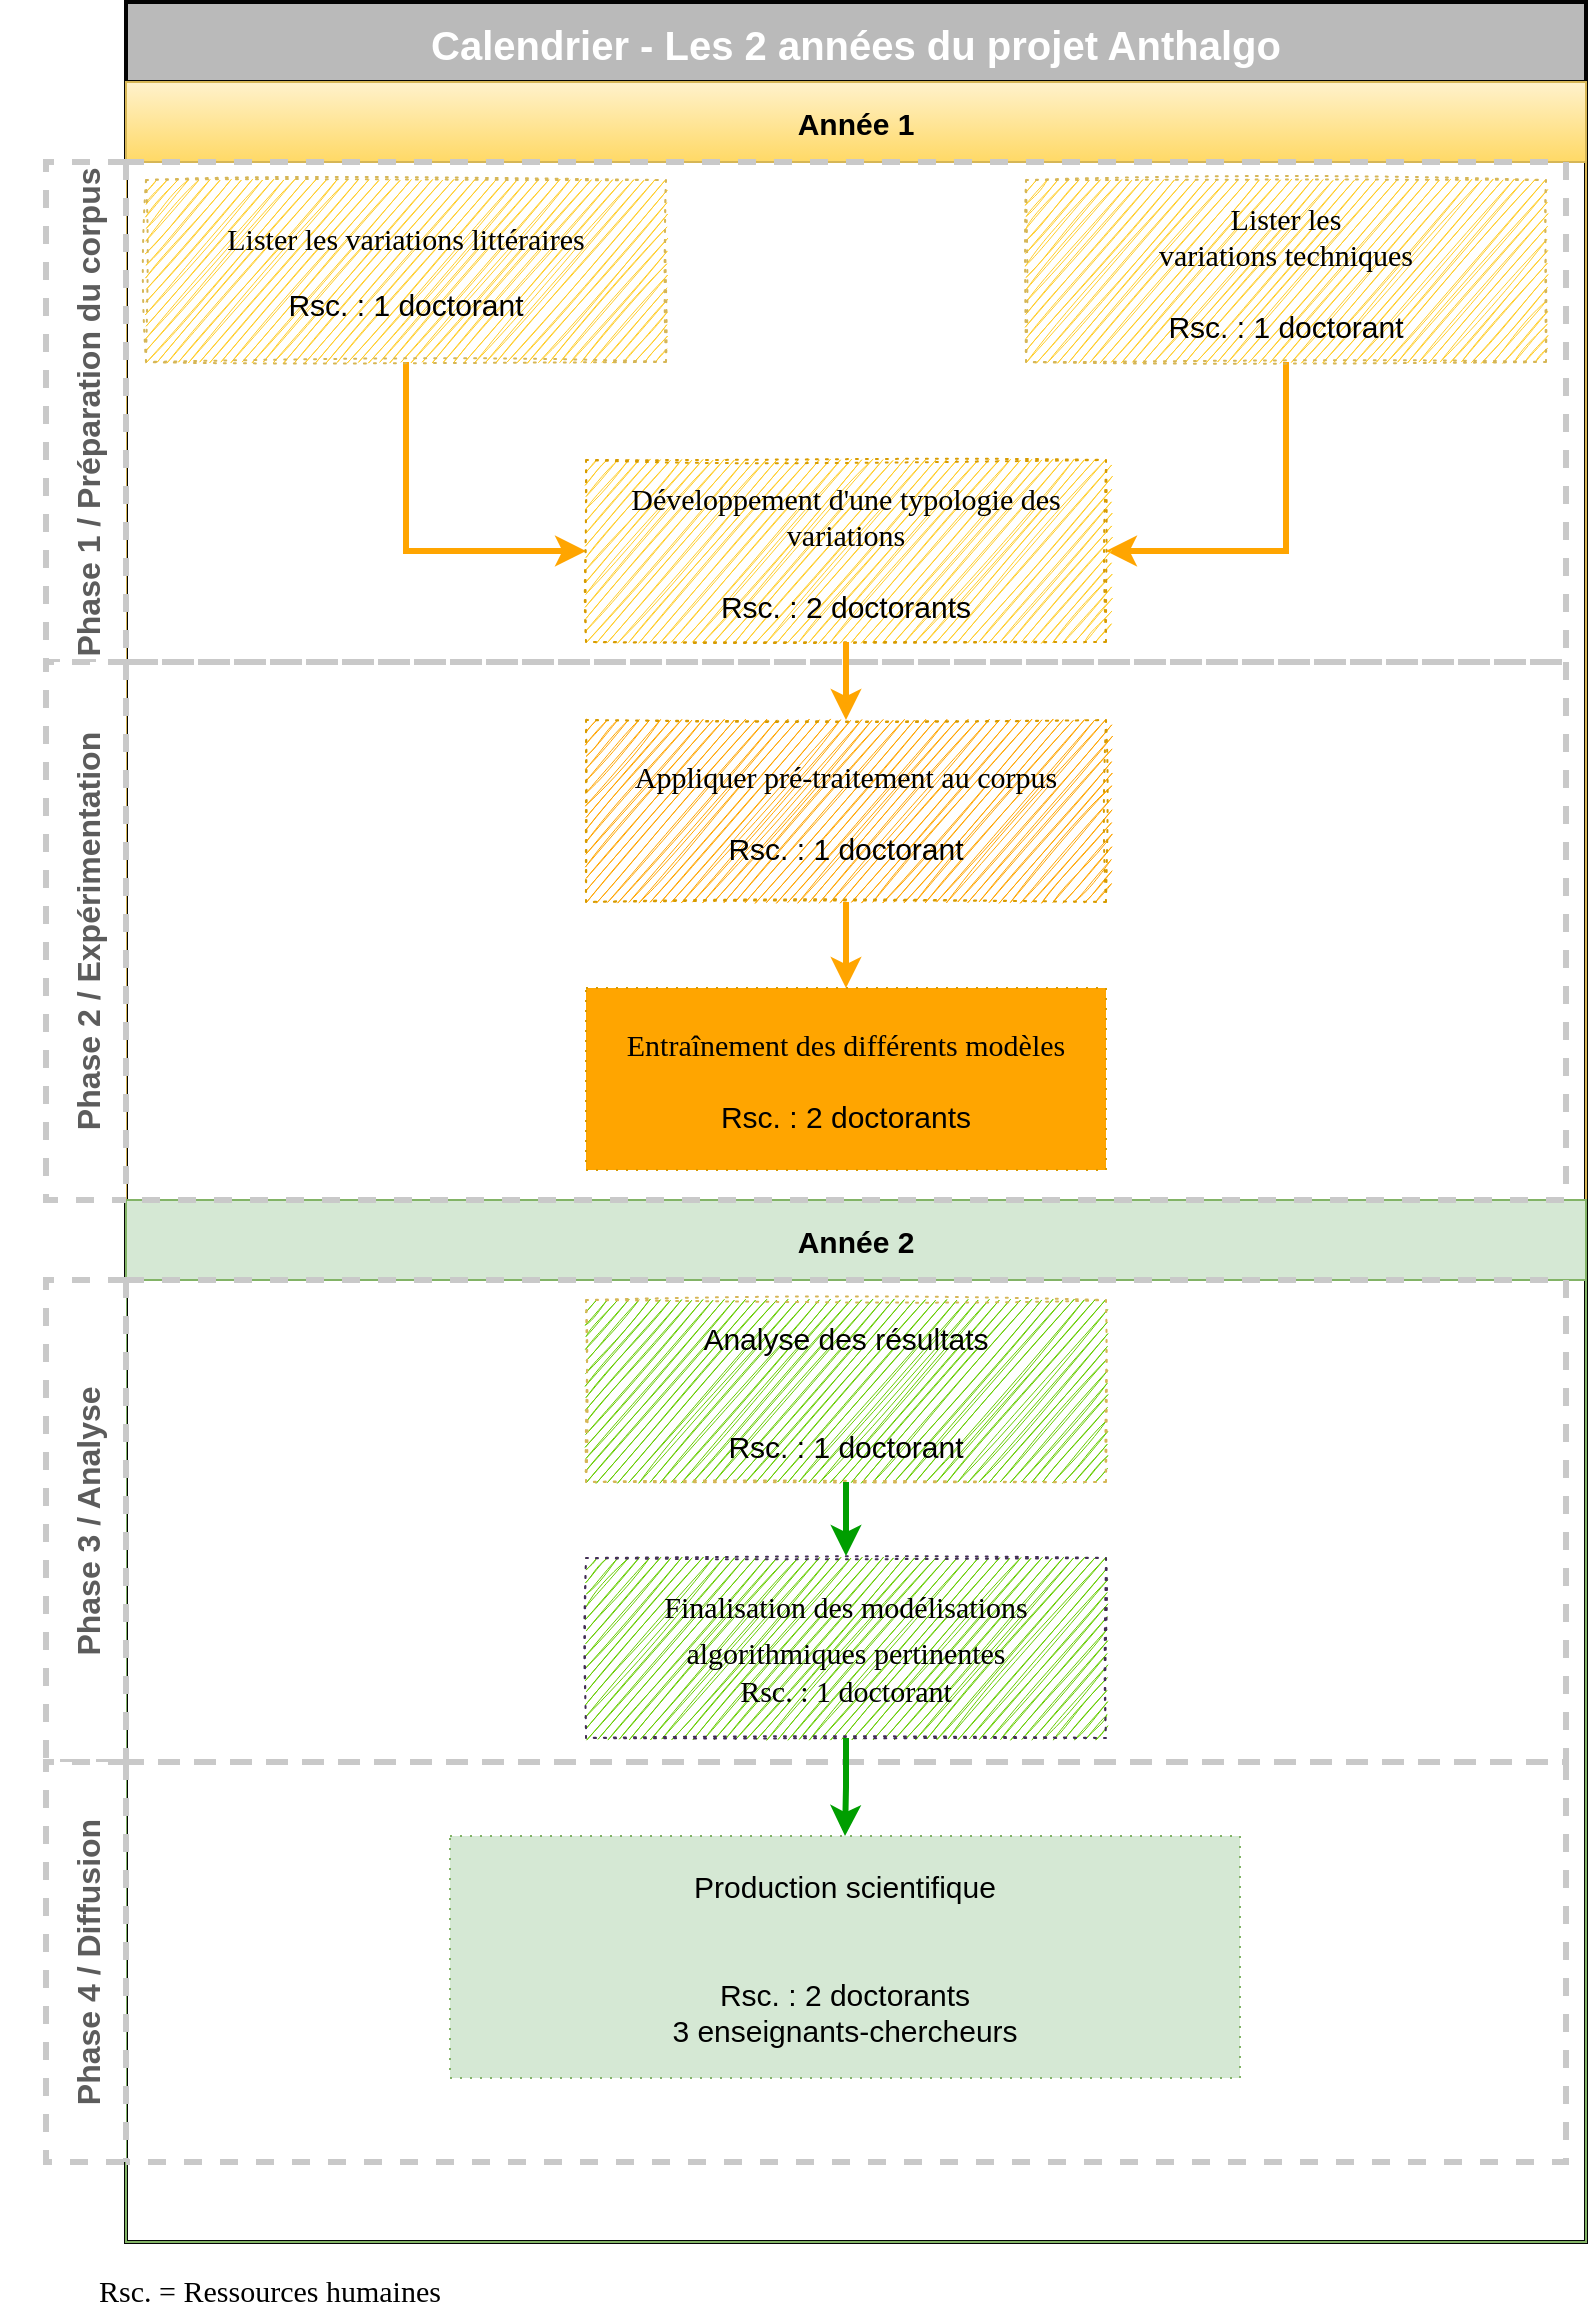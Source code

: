 <mxfile version="16.2.3" type="github">
  <diagram id="67H3rBDdoItOkYTrAJD3" name="Page-1">
    <mxGraphModel dx="1350" dy="793" grid="1" gridSize="10" guides="1" tooltips="1" connect="1" arrows="1" fold="1" page="1" pageScale="1" pageWidth="827" pageHeight="1169" math="0" shadow="0">
      <root>
        <mxCell id="0" />
        <mxCell id="1" parent="0" />
        <mxCell id="vdsjULqOPzu0NttrxO3h-123" value="Calendrier - Les 2 années du projet Anthalgo" style="swimlane;startSize=40;fillColor=#BABABA;strokeColor=#030303;fontSize=20;gradientColor=none;strokeWidth=2;fontColor=#FFFFFF;" vertex="1" parent="1">
          <mxGeometry x="80" y="1" width="730" height="1120" as="geometry" />
        </mxCell>
        <mxCell id="vdsjULqOPzu0NttrxO3h-125" value="Année 1" style="swimlane;startSize=40;fillColor=#fff2cc;strokeColor=#d6b656;fontSize=15;gradientColor=#ffd966;" vertex="1" parent="vdsjULqOPzu0NttrxO3h-123">
          <mxGeometry y="40" width="730" height="560" as="geometry" />
        </mxCell>
        <mxCell id="vdsjULqOPzu0NttrxO3h-128" value="Phase 1 / Préparation du corpus" style="swimlane;horizontal=0;dashed=1;startSize=40;fontSize=16;strokeWidth=3;strokeColor=#C9C9C9;fontColor=#5C5C5C;" vertex="1" parent="vdsjULqOPzu0NttrxO3h-125">
          <mxGeometry x="-40" y="40" width="760" height="250" as="geometry" />
        </mxCell>
        <mxCell id="vdsjULqOPzu0NttrxO3h-243" value="" style="edgeStyle=orthogonalEdgeStyle;rounded=0;orthogonalLoop=1;jettySize=auto;html=1;fontFamily=Garamond;fontSize=17;fontColor=#000000;endSize=6;strokeColor=#FFA500;strokeWidth=3;entryX=1;entryY=0.5;entryDx=0;entryDy=0;" edge="1" parent="vdsjULqOPzu0NttrxO3h-128" source="vdsjULqOPzu0NttrxO3h-135" target="vdsjULqOPzu0NttrxO3h-142">
          <mxGeometry relative="1" as="geometry">
            <mxPoint x="620" y="180" as="targetPoint" />
          </mxGeometry>
        </mxCell>
        <mxCell id="vdsjULqOPzu0NttrxO3h-135" value="&lt;div align=&quot;center&quot;&gt;&lt;font face=&quot;Garamond&quot;&gt;Lister les&lt;br&gt;&lt;/font&gt;&lt;/div&gt;&lt;div align=&quot;center&quot;&gt;&lt;font face=&quot;Garamond&quot;&gt;variations techniques&lt;/font&gt;&lt;/div&gt;&lt;div&gt;&lt;br&gt;&lt;/div&gt;&lt;div&gt;Rsc. : 1 doctorant&lt;br&gt;&lt;/div&gt;" style="rounded=0;whiteSpace=wrap;html=1;dashed=1;fontSize=15;fillColor=#FFCD28;strokeColor=#d6b656;dashPattern=1 4;gradientColor=none;align=center;shadow=0;glass=0;sketch=1;" vertex="1" parent="vdsjULqOPzu0NttrxO3h-128">
          <mxGeometry x="490" y="9" width="260" height="91" as="geometry" />
        </mxCell>
        <mxCell id="vdsjULqOPzu0NttrxO3h-232" value="" style="edgeStyle=orthogonalEdgeStyle;rounded=0;orthogonalLoop=1;jettySize=auto;html=1;fontFamily=Garamond;fontSize=17;fontColor=#000000;endSize=6;strokeColor=#FFA500;strokeWidth=3;startArrow=none;" edge="1" parent="vdsjULqOPzu0NttrxO3h-128">
          <mxGeometry relative="1" as="geometry">
            <mxPoint x="380" y="139" as="sourcePoint" />
            <mxPoint x="380" y="139" as="targetPoint" />
          </mxGeometry>
        </mxCell>
        <mxCell id="vdsjULqOPzu0NttrxO3h-244" value="" style="edgeStyle=orthogonalEdgeStyle;rounded=0;orthogonalLoop=1;jettySize=auto;html=1;fontFamily=Garamond;fontSize=17;fontColor=#000000;endSize=6;strokeColor=#FFA500;strokeWidth=3;entryX=0;entryY=0.5;entryDx=0;entryDy=0;" edge="1" parent="vdsjULqOPzu0NttrxO3h-128" source="vdsjULqOPzu0NttrxO3h-145" target="vdsjULqOPzu0NttrxO3h-142">
          <mxGeometry relative="1" as="geometry">
            <mxPoint x="180" y="180" as="targetPoint" />
          </mxGeometry>
        </mxCell>
        <mxCell id="vdsjULqOPzu0NttrxO3h-145" value="&lt;div align=&quot;center&quot;&gt;&lt;p&gt;&lt;font face=&quot;Garamond&quot;&gt;Lister les variations littéraires&lt;/font&gt;&lt;/p&gt;&lt;p&gt;Rsc. : 1 doctorant&lt;/p&gt;&lt;/div&gt;" style="rounded=0;whiteSpace=wrap;html=1;dashed=1;fontSize=15;fillColor=#FFCD28;strokeColor=#d6b656;dashPattern=1 4;gradientColor=none;align=center;sketch=1;" vertex="1" parent="vdsjULqOPzu0NttrxO3h-128">
          <mxGeometry x="50" y="9" width="260" height="91" as="geometry" />
        </mxCell>
        <mxCell id="vdsjULqOPzu0NttrxO3h-142" value="&lt;div&gt;&lt;font face=&quot;Garamond&quot;&gt;Développement d&#39;une typologie des variations&lt;/font&gt;&lt;/div&gt;&lt;div&gt;&lt;br&gt;&lt;/div&gt;&lt;div&gt;Rsc. : 2 doctorants&lt;/div&gt;" style="rounded=0;whiteSpace=wrap;html=1;dashed=1;fontSize=15;dashPattern=1 4;fillColor=#FFCD28;strokeColor=#d79b00;gradientColor=none;sketch=1;" vertex="1" parent="vdsjULqOPzu0NttrxO3h-128">
          <mxGeometry x="270" y="149" width="260" height="91" as="geometry" />
        </mxCell>
        <mxCell id="vdsjULqOPzu0NttrxO3h-126" value="Année 2" style="swimlane;startSize=40;fillColor=#d5e8d4;strokeColor=#82b366;fontSize=15;" vertex="1" parent="vdsjULqOPzu0NttrxO3h-125">
          <mxGeometry y="559" width="730" height="521" as="geometry" />
        </mxCell>
        <mxCell id="vdsjULqOPzu0NttrxO3h-132" value="Phase 3 / Analyse" style="swimlane;horizontal=0;dashed=1;startSize=40;fontSize=16;strokeColor=#C9C9C9;strokeWidth=3;fontColor=#5C5C5C;" vertex="1" parent="vdsjULqOPzu0NttrxO3h-125">
          <mxGeometry x="-40" y="599" width="760" height="241" as="geometry" />
        </mxCell>
        <mxCell id="vdsjULqOPzu0NttrxO3h-150" value="" style="rounded=0;whiteSpace=wrap;html=1;dashed=1;fontSize=15;dashPattern=1 4;fillColor=#66CC00;strokeColor=#432D57;fontColor=#ffffff;sketch=1;" vertex="1" parent="vdsjULqOPzu0NttrxO3h-132">
          <mxGeometry x="270" y="139" width="260" height="90" as="geometry" />
        </mxCell>
        <mxCell id="vdsjULqOPzu0NttrxO3h-197" value="&lt;div&gt;&lt;font style=&quot;font-size: 15px&quot;&gt;Finalisation des modélisations algorithmiques pertinentes&lt;/font&gt;&lt;/div&gt;&lt;div style=&quot;font-size: 15px&quot;&gt;Rsc. : 1 doctorant&lt;/div&gt;" style="text;html=1;strokeColor=none;fillColor=none;align=center;verticalAlign=middle;whiteSpace=wrap;rounded=0;shadow=0;glass=0;dashed=1;sketch=1;fontFamily=Garamond;fontSize=19;fontColor=#000000;" vertex="1" parent="vdsjULqOPzu0NttrxO3h-132">
          <mxGeometry x="280" y="138" width="240" height="90" as="geometry" />
        </mxCell>
        <mxCell id="vdsjULqOPzu0NttrxO3h-151" value="&lt;div&gt;Analyse des résultats&lt;br&gt;&lt;/div&gt;&lt;div&gt;&lt;br&gt;&lt;/div&gt;&lt;div&gt;&lt;br&gt;&lt;/div&gt;Rsc. : 1 doctorant" style="rounded=0;whiteSpace=wrap;html=1;dashed=1;fontSize=15;fillColor=#66CC00;strokeColor=#d6b656;dashPattern=1 4;gradientColor=none;sketch=1;" vertex="1" parent="vdsjULqOPzu0NttrxO3h-132">
          <mxGeometry x="270" y="10" width="260" height="91" as="geometry" />
        </mxCell>
        <mxCell id="vdsjULqOPzu0NttrxO3h-246" value="" style="edgeStyle=orthogonalEdgeStyle;rounded=0;orthogonalLoop=1;jettySize=auto;html=1;fontFamily=Garamond;fontSize=20;fontColor=#FFFFFF;endSize=6;strokeColor=#009E00;strokeWidth=3;exitX=0.5;exitY=1;exitDx=0;exitDy=0;entryX=0.5;entryY=0;entryDx=0;entryDy=0;" edge="1" parent="vdsjULqOPzu0NttrxO3h-132" source="vdsjULqOPzu0NttrxO3h-151" target="vdsjULqOPzu0NttrxO3h-197">
          <mxGeometry relative="1" as="geometry">
            <mxPoint x="410" y="230" as="sourcePoint" />
            <mxPoint x="400" y="130" as="targetPoint" />
          </mxGeometry>
        </mxCell>
        <mxCell id="vdsjULqOPzu0NttrxO3h-133" value="Phase 4 / Diffusion" style="swimlane;horizontal=0;dashed=1;startSize=40;fontSize=16;strokeWidth=3;strokeColor=#C9C9C9;fontColor=#5C5C5C;" vertex="1" parent="vdsjULqOPzu0NttrxO3h-125">
          <mxGeometry x="-40" y="840" width="760" height="200" as="geometry" />
        </mxCell>
        <mxCell id="vdsjULqOPzu0NttrxO3h-245" value="&lt;div&gt;Production scientifique&lt;/div&gt;&lt;div&gt;&lt;br&gt;&lt;/div&gt;&lt;div&gt;&lt;br&gt;&lt;/div&gt;&lt;div&gt;Rsc. : 2 doctorants&lt;/div&gt;&lt;div&gt;3 enseignants-chercheurs&lt;br&gt;&lt;/div&gt;" style="rounded=0;whiteSpace=wrap;html=1;dashed=1;fontSize=15;dashPattern=1 4;fillColor=#d5e8d4;strokeColor=#82b366;sketch=0;" vertex="1" parent="vdsjULqOPzu0NttrxO3h-133">
          <mxGeometry x="202" y="37" width="395" height="121" as="geometry" />
        </mxCell>
        <mxCell id="vdsjULqOPzu0NttrxO3h-190" value="" style="edgeStyle=orthogonalEdgeStyle;rounded=0;orthogonalLoop=1;jettySize=auto;html=1;fontFamily=Garamond;fontSize=20;fontColor=#FFFFFF;endSize=6;strokeColor=#009E00;strokeWidth=3;entryX=0.5;entryY=0;entryDx=0;entryDy=0;" edge="1" parent="vdsjULqOPzu0NttrxO3h-125" source="vdsjULqOPzu0NttrxO3h-150" target="vdsjULqOPzu0NttrxO3h-245">
          <mxGeometry relative="1" as="geometry">
            <mxPoint x="360" y="857" as="targetPoint" />
          </mxGeometry>
        </mxCell>
        <mxCell id="vdsjULqOPzu0NttrxO3h-222" value="Rsc. = Ressources humaines" style="text;html=1;strokeColor=none;fillColor=none;align=center;verticalAlign=middle;whiteSpace=wrap;rounded=0;shadow=0;glass=0;dashed=1;sketch=1;fontFamily=Garamond;fontSize=15;fontColor=#000000;" vertex="1" parent="1">
          <mxGeometry x="17" y="1130" width="270" height="30" as="geometry" />
        </mxCell>
        <mxCell id="vdsjULqOPzu0NttrxO3h-134" value="Phase 2 / Expérimentation" style="swimlane;horizontal=0;dashed=1;startSize=40;fontSize=16;strokeWidth=3;strokeColor=#C9C9C9;fontColor=#5C5C5C;" vertex="1" parent="1">
          <mxGeometry x="40" y="331" width="760" height="269" as="geometry" />
        </mxCell>
        <mxCell id="vdsjULqOPzu0NttrxO3h-230" style="edgeStyle=orthogonalEdgeStyle;rounded=0;orthogonalLoop=1;jettySize=auto;html=1;fontFamily=Garamond;fontSize=17;fontColor=#000000;endSize=6;strokeColor=#FFA500;strokeWidth=3;" edge="1" parent="vdsjULqOPzu0NttrxO3h-134" source="vdsjULqOPzu0NttrxO3h-173" target="vdsjULqOPzu0NttrxO3h-227">
          <mxGeometry relative="1" as="geometry" />
        </mxCell>
        <mxCell id="vdsjULqOPzu0NttrxO3h-173" value="&lt;div&gt;&lt;font face=&quot;Garamond&quot;&gt;Appliquer pré-traitement au corpus&lt;/font&gt;&lt;/div&gt;&lt;div&gt;&lt;br&gt;&lt;/div&gt;&lt;div&gt;Rsc. : 1 doctorant&lt;/div&gt;" style="rounded=0;whiteSpace=wrap;html=1;dashed=1;fontSize=15;dashPattern=1 4;fillColor=#FFA500;strokeColor=#d79b00;gradientColor=none;sketch=1;" vertex="1" parent="vdsjULqOPzu0NttrxO3h-134">
          <mxGeometry x="270" y="29" width="260" height="91" as="geometry" />
        </mxCell>
        <mxCell id="vdsjULqOPzu0NttrxO3h-227" value="&lt;div&gt;&lt;font face=&quot;Garamond&quot;&gt;Entraînement des différents modèles&lt;br&gt;&lt;/font&gt;&lt;/div&gt;&lt;div&gt;&lt;br&gt;&lt;/div&gt;&lt;div&gt;Rsc. : 2 doctorants&lt;/div&gt;" style="rounded=0;whiteSpace=wrap;html=1;dashed=1;fontSize=15;dashPattern=1 4;fillColor=#FFA500;strokeColor=#d79b00;gradientColor=none;sketch=0;" vertex="1" parent="vdsjULqOPzu0NttrxO3h-134">
          <mxGeometry x="270" y="163" width="260" height="91" as="geometry" />
        </mxCell>
        <mxCell id="vdsjULqOPzu0NttrxO3h-174" value="" style="edgeStyle=orthogonalEdgeStyle;rounded=0;orthogonalLoop=1;jettySize=auto;html=1;fontSize=15;endSize=6;strokeColor=#FFA500;strokeWidth=3;exitX=0.5;exitY=1;exitDx=0;exitDy=0;" edge="1" parent="1" source="vdsjULqOPzu0NttrxO3h-142" target="vdsjULqOPzu0NttrxO3h-173">
          <mxGeometry relative="1" as="geometry">
            <mxPoint x="240" y="581" as="sourcePoint" />
          </mxGeometry>
        </mxCell>
      </root>
    </mxGraphModel>
  </diagram>
</mxfile>
